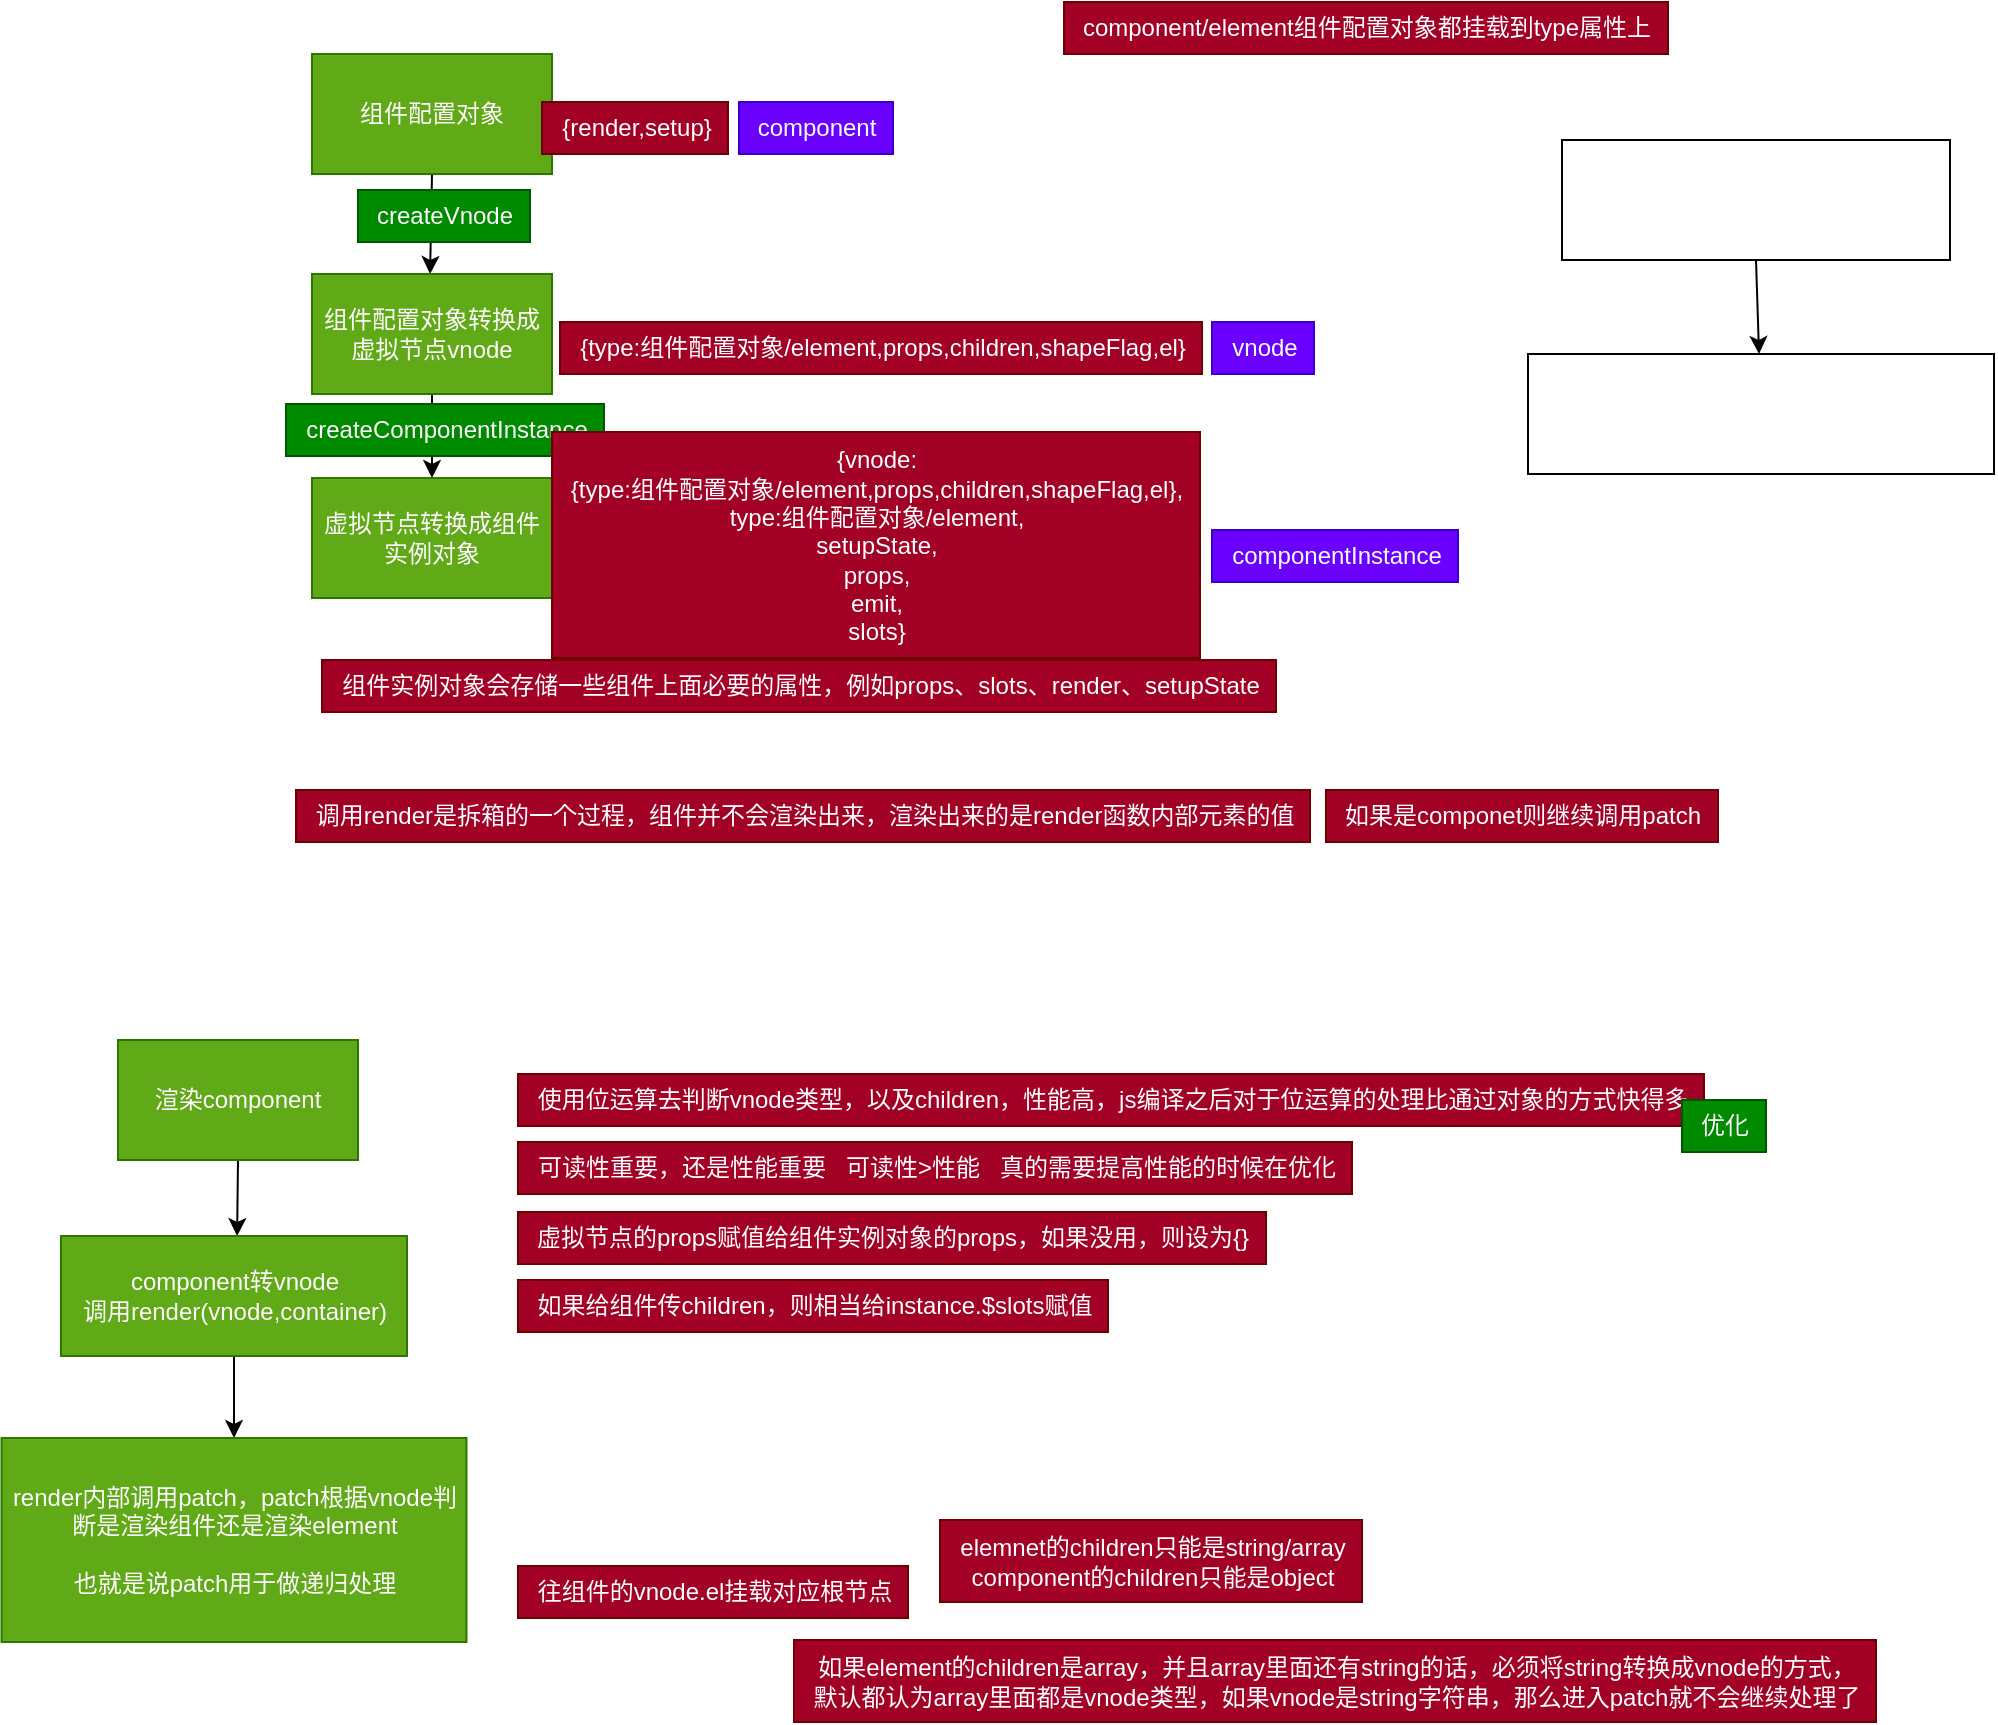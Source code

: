 <mxfile>
    <diagram id="Zd8OmQ9tb1BxPvMavNCt" name="第 1 页">
        <mxGraphModel dx="1062" dy="266" grid="0" gridSize="10" guides="1" tooltips="1" connect="1" arrows="1" fold="1" page="0" pageScale="1" pageWidth="827" pageHeight="1169" math="0" shadow="0">
            <root>
                <mxCell id="0"/>
                <mxCell id="1" parent="0"/>
                <mxCell id="3" style="edgeStyle=none;html=1;exitX=0.5;exitY=1;exitDx=0;exitDy=0;entryX=0.492;entryY=0;entryDx=0;entryDy=0;entryPerimeter=0;" parent="1" source="2" target="5" edge="1">
                    <mxGeometry relative="1" as="geometry">
                        <mxPoint x="-38" y="215" as="targetPoint"/>
                    </mxGeometry>
                </mxCell>
                <mxCell id="2" value="组件配置对象" style="rounded=0;whiteSpace=wrap;html=1;fillColor=#60a917;fontColor=#ffffff;strokeColor=#2D7600;" parent="1" vertex="1">
                    <mxGeometry x="-98" y="76" width="120" height="60" as="geometry"/>
                </mxCell>
                <mxCell id="9" style="edgeStyle=none;html=1;exitX=0.5;exitY=1;exitDx=0;exitDy=0;entryX=0.5;entryY=0;entryDx=0;entryDy=0;" parent="1" source="5" target="11" edge="1">
                    <mxGeometry relative="1" as="geometry">
                        <mxPoint x="-38" y="289.429" as="targetPoint"/>
                    </mxGeometry>
                </mxCell>
                <mxCell id="5" value="组件配置对象转换成虚拟节点vnode" style="rounded=0;whiteSpace=wrap;html=1;fillColor=#60a917;fontColor=#ffffff;strokeColor=#2D7600;" parent="1" vertex="1">
                    <mxGeometry x="-98" y="186" width="120" height="60" as="geometry"/>
                </mxCell>
                <mxCell id="6" value="{render,setup}" style="text;html=1;align=center;verticalAlign=middle;resizable=0;points=[];autosize=1;strokeColor=#6F0000;fillColor=#a20025;fontColor=#ffffff;" parent="1" vertex="1">
                    <mxGeometry x="17" y="100" width="93" height="26" as="geometry"/>
                </mxCell>
                <mxCell id="7" value="createVnode" style="text;html=1;align=center;verticalAlign=middle;resizable=0;points=[];autosize=1;strokeColor=#005700;fillColor=#008a00;fontColor=#ffffff;" parent="1" vertex="1">
                    <mxGeometry x="-75" y="144" width="86" height="26" as="geometry"/>
                </mxCell>
                <mxCell id="8" value="{type:组件配置对象/element&lt;span style=&quot;color: rgb(255, 255, 255);&quot;&gt;,&lt;/span&gt;props,children,shapeFlag,el}" style="text;html=1;align=center;verticalAlign=middle;resizable=0;points=[];autosize=1;strokeColor=#6F0000;fillColor=#a20025;fontColor=#ffffff;" parent="1" vertex="1">
                    <mxGeometry x="26" y="210" width="321" height="26" as="geometry"/>
                </mxCell>
                <mxCell id="10" value="createComponentInstance" style="text;html=1;align=center;verticalAlign=middle;resizable=0;points=[];autosize=1;strokeColor=#005700;fillColor=#008a00;fontColor=#ffffff;" parent="1" vertex="1">
                    <mxGeometry x="-111" y="251" width="159" height="26" as="geometry"/>
                </mxCell>
                <mxCell id="11" value="虚拟节点转换成组件实例对象" style="rounded=0;whiteSpace=wrap;html=1;fillColor=#60a917;fontColor=#ffffff;strokeColor=#2D7600;" parent="1" vertex="1">
                    <mxGeometry x="-98" y="288" width="120" height="60" as="geometry"/>
                </mxCell>
                <mxCell id="12" value="{vnode:&lt;br&gt;{type:组件配置对象/element,props,children,shapeFlag,el}&lt;span style=&quot;color: rgb(255, 255, 255);&quot;&gt;,&lt;br&gt;&lt;/span&gt;type:组件配置对象/element,&lt;br&gt;setupState,&lt;br&gt;props,&lt;br&gt;emit,&lt;br&gt;slots}" style="text;html=1;align=center;verticalAlign=middle;resizable=0;points=[];autosize=1;strokeColor=#6F0000;fillColor=#a20025;fontColor=#ffffff;" parent="1" vertex="1">
                    <mxGeometry x="22" y="265" width="324" height="113" as="geometry"/>
                </mxCell>
                <mxCell id="17" style="edgeStyle=none;html=1;exitX=0.5;exitY=1;exitDx=0;exitDy=0;" parent="1" source="15" target="16" edge="1">
                    <mxGeometry relative="1" as="geometry"/>
                </mxCell>
                <mxCell id="15" value="&lt;span style=&quot;color: rgb(255, 255, 255);&quot;&gt;vnode和container传给render，render内部&lt;/span&gt;&lt;span style=&quot;color: rgb(255, 255, 255);&quot;&gt;调用patch&lt;/span&gt;" style="rounded=0;whiteSpace=wrap;html=1;" parent="1" vertex="1">
                    <mxGeometry x="527" y="119" width="194" height="60" as="geometry"/>
                </mxCell>
                <mxCell id="16" value="&lt;span style=&quot;color: rgb(255, 255, 255);&quot;&gt;vnode和container传给patch，patch根据&lt;/span&gt;&lt;span style=&quot;color: rgb(255, 255, 255);&quot;&gt;vnode是component/element做处理&lt;/span&gt;" style="rounded=0;whiteSpace=wrap;html=1;" parent="1" vertex="1">
                    <mxGeometry x="510" y="226" width="233" height="60" as="geometry"/>
                </mxCell>
                <mxCell id="18" value="组件实例对象会存储一些组件上面必要的属性，例如props、slots、render、setupState" style="text;html=1;align=center;verticalAlign=middle;resizable=0;points=[];autosize=1;strokeColor=#6F0000;fillColor=#a20025;fontColor=#ffffff;" parent="1" vertex="1">
                    <mxGeometry x="-93" y="379" width="477" height="26" as="geometry"/>
                </mxCell>
                <mxCell id="19" value="调用render是拆箱的一个过程，组件并不会渲染出来，渲染出来的是render函数内部元素的值" style="text;html=1;align=center;verticalAlign=middle;resizable=0;points=[];autosize=1;strokeColor=#6F0000;fillColor=#a20025;fontColor=#ffffff;" parent="1" vertex="1">
                    <mxGeometry x="-106" y="444" width="507" height="26" as="geometry"/>
                </mxCell>
                <mxCell id="20" value="如果是componet则继续调用patch" style="text;html=1;align=center;verticalAlign=middle;resizable=0;points=[];autosize=1;strokeColor=#6F0000;fillColor=#a20025;fontColor=#ffffff;" parent="1" vertex="1">
                    <mxGeometry x="409" y="444" width="196" height="26" as="geometry"/>
                </mxCell>
                <mxCell id="22" value="vnode" style="text;html=1;align=center;verticalAlign=middle;resizable=0;points=[];autosize=1;strokeColor=#3700CC;fillColor=#6a00ff;fontColor=#ffffff;" parent="1" vertex="1">
                    <mxGeometry x="352" y="210" width="51" height="26" as="geometry"/>
                </mxCell>
                <mxCell id="23" value="component" style="text;html=1;align=center;verticalAlign=middle;resizable=0;points=[];autosize=1;strokeColor=#3700CC;fillColor=#6a00ff;fontColor=#ffffff;" parent="1" vertex="1">
                    <mxGeometry x="115.5" y="100" width="77" height="26" as="geometry"/>
                </mxCell>
                <mxCell id="24" value="componentInstance" style="text;html=1;align=center;verticalAlign=middle;resizable=0;points=[];autosize=1;strokeColor=#3700CC;fillColor=#6a00ff;fontColor=#ffffff;" parent="1" vertex="1">
                    <mxGeometry x="352" y="314" width="123" height="26" as="geometry"/>
                </mxCell>
                <mxCell id="25" value="component/element组件配置对象都挂载到type属性上" style="text;html=1;align=center;verticalAlign=middle;resizable=0;points=[];autosize=1;strokeColor=#6F0000;fillColor=#a20025;fontColor=#ffffff;" parent="1" vertex="1">
                    <mxGeometry x="278" y="50" width="302" height="26" as="geometry"/>
                </mxCell>
                <mxCell id="27" style="edgeStyle=none;html=1;exitX=0.5;exitY=1;exitDx=0;exitDy=0;entryX=0.509;entryY=0;entryDx=0;entryDy=0;entryPerimeter=0;" parent="1" source="26" target="28" edge="1">
                    <mxGeometry relative="1" as="geometry">
                        <mxPoint x="-135" y="665" as="targetPoint"/>
                    </mxGeometry>
                </mxCell>
                <mxCell id="26" value="渲染component" style="rounded=0;whiteSpace=wrap;html=1;fillColor=#60a917;fontColor=#ffffff;strokeColor=#2D7600;" parent="1" vertex="1">
                    <mxGeometry x="-195" y="569" width="120" height="60" as="geometry"/>
                </mxCell>
                <mxCell id="30" style="edgeStyle=none;html=1;exitX=0.5;exitY=1;exitDx=0;exitDy=0;entryX=0.5;entryY=0;entryDx=0;entryDy=0;" parent="1" source="28" target="31" edge="1">
                    <mxGeometry relative="1" as="geometry">
                        <mxPoint x="-137" y="763" as="targetPoint"/>
                    </mxGeometry>
                </mxCell>
                <mxCell id="28" value="component转vnode&lt;br&gt;调用render(vnode,container)" style="rounded=0;whiteSpace=wrap;html=1;fillColor=#60a917;fontColor=#ffffff;strokeColor=#2D7600;" parent="1" vertex="1">
                    <mxGeometry x="-223.5" y="667" width="173" height="60" as="geometry"/>
                </mxCell>
                <mxCell id="31" value="render内部调用patch，patch根据vnode判断是渲染组件还是渲染element&lt;br&gt;&lt;br&gt;也就是说patch用于做递归处理" style="rounded=0;whiteSpace=wrap;html=1;fillColor=#60a917;fontColor=#ffffff;strokeColor=#2D7600;" parent="1" vertex="1">
                    <mxGeometry x="-253.25" y="768" width="232.5" height="102" as="geometry"/>
                </mxCell>
                <mxCell id="32" value="往组件的vnode.el挂载对应根节点" style="text;html=1;align=center;verticalAlign=middle;resizable=0;points=[];autosize=1;strokeColor=#6F0000;fillColor=#a20025;fontColor=#ffffff;" parent="1" vertex="1">
                    <mxGeometry x="5" y="832" width="195" height="26" as="geometry"/>
                </mxCell>
                <mxCell id="33" value="使用位运算去判断vnode类型，以及children，性能高，js编译之后对于位运算的处理比通过对象的方式快得多" style="text;html=1;align=center;verticalAlign=middle;resizable=0;points=[];autosize=1;strokeColor=#6F0000;fillColor=#a20025;fontColor=#ffffff;" parent="1" vertex="1">
                    <mxGeometry x="5" y="586" width="593" height="26" as="geometry"/>
                </mxCell>
                <mxCell id="34" value="可读性重要，还是性能重要&amp;nbsp; &amp;nbsp;可读性&amp;gt;性能&amp;nbsp; &amp;nbsp;真的需要提高性能的时候在优化" style="text;html=1;align=center;verticalAlign=middle;resizable=0;points=[];autosize=1;strokeColor=#6F0000;fillColor=#a20025;fontColor=#ffffff;" parent="1" vertex="1">
                    <mxGeometry x="5" y="620" width="417" height="26" as="geometry"/>
                </mxCell>
                <mxCell id="35" value="优化" style="text;html=1;align=center;verticalAlign=middle;resizable=0;points=[];autosize=1;strokeColor=#005700;fillColor=#008a00;fontColor=#ffffff;" parent="1" vertex="1">
                    <mxGeometry x="587" y="599" width="42" height="26" as="geometry"/>
                </mxCell>
                <mxCell id="36" value="虚拟节点的props赋值给组件实例对象的props，如果没用，则设为{}" style="text;html=1;align=center;verticalAlign=middle;resizable=0;points=[];autosize=1;strokeColor=#6F0000;fillColor=#a20025;fontColor=#ffffff;" parent="1" vertex="1">
                    <mxGeometry x="5" y="655" width="374" height="26" as="geometry"/>
                </mxCell>
                <mxCell id="37" value="如果给组件传children，则相当给instance.$slots赋值" style="text;html=1;align=center;verticalAlign=middle;resizable=0;points=[];autosize=1;strokeColor=#6F0000;fillColor=#a20025;fontColor=#ffffff;" parent="1" vertex="1">
                    <mxGeometry x="5" y="689" width="295" height="26" as="geometry"/>
                </mxCell>
                <mxCell id="38" value="elemnet的children只能是string/array&lt;br&gt;component的children只能是object" style="text;html=1;align=center;verticalAlign=middle;resizable=0;points=[];autosize=1;strokeColor=#6F0000;fillColor=#a20025;fontColor=#ffffff;" parent="1" vertex="1">
                    <mxGeometry x="216" y="809" width="211" height="41" as="geometry"/>
                </mxCell>
                <mxCell id="39" value="如果element的children是array，并且array里面还有string的话，必须将string转换成vnode的方式，&lt;br&gt;默认都认为array里面都是vnode类型，如果vnode是string字符串，那么进入patch就不会继续处理了" style="text;html=1;align=center;verticalAlign=middle;resizable=0;points=[];autosize=1;strokeColor=#6F0000;fillColor=#a20025;fontColor=#ffffff;" vertex="1" parent="1">
                    <mxGeometry x="143" y="869" width="541" height="41" as="geometry"/>
                </mxCell>
            </root>
        </mxGraphModel>
    </diagram>
</mxfile>